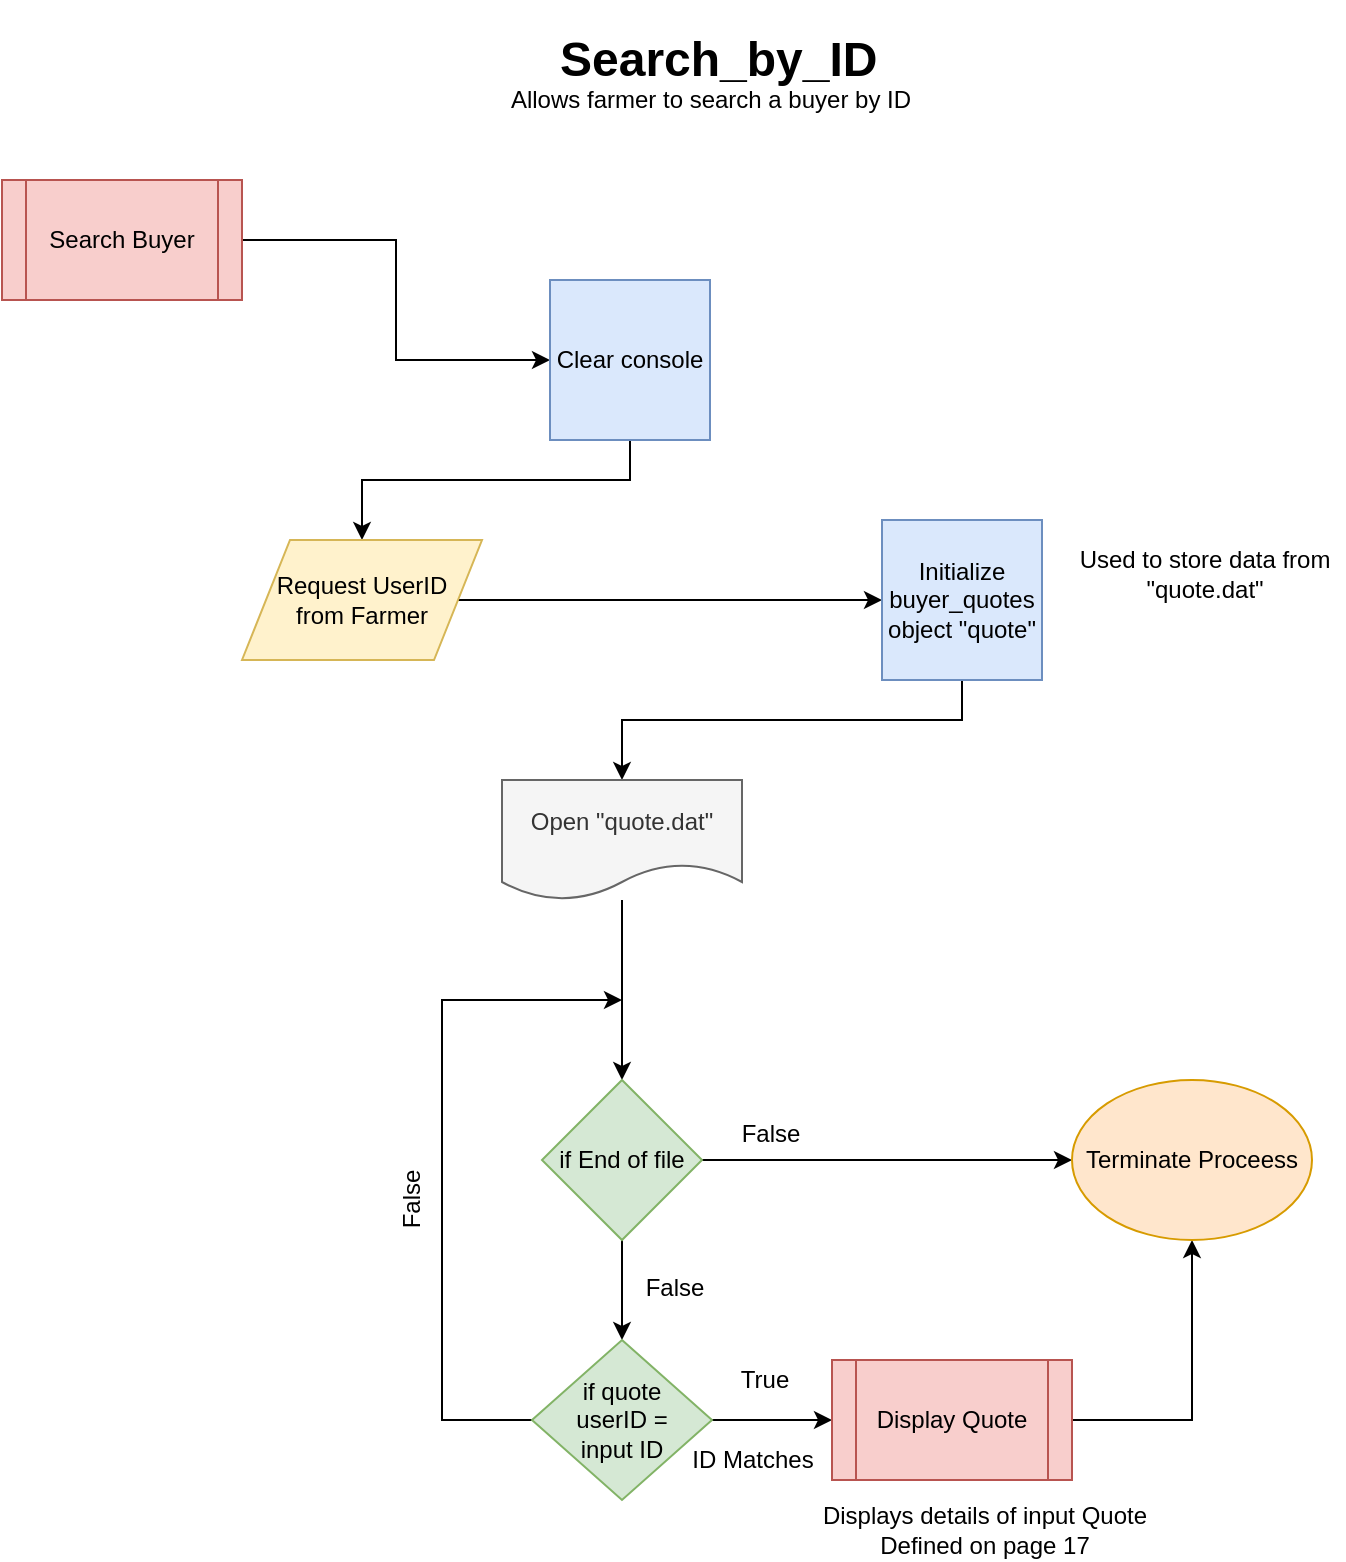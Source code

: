 <mxfile version="13.0.3" type="device"><diagram id="3dF_-Wv2x2gZ8MhzbS6M" name="Page-1"><mxGraphModel dx="1024" dy="592" grid="1" gridSize="10" guides="1" tooltips="1" connect="1" arrows="1" fold="1" page="1" pageScale="1" pageWidth="827" pageHeight="1169" math="0" shadow="0"><root><mxCell id="0"/><mxCell id="1" parent="0"/><mxCell id="OCchSFUTWS_ftcTwPR-S-5" style="edgeStyle=orthogonalEdgeStyle;rounded=0;orthogonalLoop=1;jettySize=auto;html=1;entryX=0;entryY=0.5;entryDx=0;entryDy=0;" parent="1" source="OCchSFUTWS_ftcTwPR-S-1" target="OCchSFUTWS_ftcTwPR-S-2" edge="1"><mxGeometry relative="1" as="geometry"/></mxCell><mxCell id="OCchSFUTWS_ftcTwPR-S-1" value="Search Buyer" style="shape=process;whiteSpace=wrap;html=1;backgroundOutline=1;fillColor=#f8cecc;strokeColor=#b85450;" parent="1" vertex="1"><mxGeometry x="60" y="100" width="120" height="60" as="geometry"/></mxCell><mxCell id="OCchSFUTWS_ftcTwPR-S-4" style="edgeStyle=orthogonalEdgeStyle;rounded=0;orthogonalLoop=1;jettySize=auto;html=1;" parent="1" source="OCchSFUTWS_ftcTwPR-S-2" target="OCchSFUTWS_ftcTwPR-S-3" edge="1"><mxGeometry relative="1" as="geometry"><Array as="points"><mxPoint x="374" y="250"/><mxPoint x="240" y="250"/></Array></mxGeometry></mxCell><mxCell id="OCchSFUTWS_ftcTwPR-S-2" value="Clear console" style="whiteSpace=wrap;html=1;aspect=fixed;fillColor=#dae8fc;strokeColor=#6c8ebf;" parent="1" vertex="1"><mxGeometry x="334" y="150" width="80" height="80" as="geometry"/></mxCell><mxCell id="OCchSFUTWS_ftcTwPR-S-8" style="edgeStyle=orthogonalEdgeStyle;rounded=0;orthogonalLoop=1;jettySize=auto;html=1;entryX=0;entryY=0.5;entryDx=0;entryDy=0;" parent="1" source="OCchSFUTWS_ftcTwPR-S-3" target="OCchSFUTWS_ftcTwPR-S-7" edge="1"><mxGeometry relative="1" as="geometry"/></mxCell><mxCell id="OCchSFUTWS_ftcTwPR-S-3" value="Request UserID from Farmer" style="shape=parallelogram;perimeter=parallelogramPerimeter;whiteSpace=wrap;html=1;spacingLeft=15;spacingRight=15;fillColor=#fff2cc;strokeColor=#d6b656;" parent="1" vertex="1"><mxGeometry x="180" y="280" width="120" height="60" as="geometry"/></mxCell><mxCell id="OCchSFUTWS_ftcTwPR-S-16" style="edgeStyle=orthogonalEdgeStyle;rounded=0;orthogonalLoop=1;jettySize=auto;html=1;entryX=0.5;entryY=0;entryDx=0;entryDy=0;" parent="1" source="OCchSFUTWS_ftcTwPR-S-7" target="OCchSFUTWS_ftcTwPR-S-9" edge="1"><mxGeometry relative="1" as="geometry"><Array as="points"><mxPoint x="540" y="370"/><mxPoint x="370" y="370"/></Array></mxGeometry></mxCell><mxCell id="OCchSFUTWS_ftcTwPR-S-7" value="Initialize buyer_quotes object &quot;quote&quot;" style="whiteSpace=wrap;html=1;aspect=fixed;fillColor=#dae8fc;strokeColor=#6c8ebf;" parent="1" vertex="1"><mxGeometry x="500" y="270" width="80" height="80" as="geometry"/></mxCell><mxCell id="OCchSFUTWS_ftcTwPR-S-15" style="edgeStyle=orthogonalEdgeStyle;rounded=0;orthogonalLoop=1;jettySize=auto;html=1;entryX=0.5;entryY=0;entryDx=0;entryDy=0;" parent="1" source="OCchSFUTWS_ftcTwPR-S-9" target="OCchSFUTWS_ftcTwPR-S-10" edge="1"><mxGeometry relative="1" as="geometry"/></mxCell><mxCell id="OCchSFUTWS_ftcTwPR-S-9" value="Open &quot;quote.dat&quot;" style="shape=document;whiteSpace=wrap;html=1;boundedLbl=1;fillColor=#f5f5f5;strokeColor=#666666;fontColor=#333333;" parent="1" vertex="1"><mxGeometry x="310" y="400" width="120" height="60" as="geometry"/></mxCell><mxCell id="OCchSFUTWS_ftcTwPR-S-17" value="" style="edgeStyle=orthogonalEdgeStyle;rounded=0;orthogonalLoop=1;jettySize=auto;html=1;" parent="1" source="OCchSFUTWS_ftcTwPR-S-10" target="OCchSFUTWS_ftcTwPR-S-12" edge="1"><mxGeometry relative="1" as="geometry"/></mxCell><mxCell id="OCchSFUTWS_ftcTwPR-S-19" style="edgeStyle=orthogonalEdgeStyle;rounded=0;orthogonalLoop=1;jettySize=auto;html=1;" parent="1" source="OCchSFUTWS_ftcTwPR-S-10" target="OCchSFUTWS_ftcTwPR-S-20" edge="1"><mxGeometry relative="1" as="geometry"><mxPoint x="610" y="590" as="targetPoint"/></mxGeometry></mxCell><mxCell id="OCchSFUTWS_ftcTwPR-S-10" value="if End of file" style="rhombus;whiteSpace=wrap;html=1;fillColor=#d5e8d4;strokeColor=#82b366;" parent="1" vertex="1"><mxGeometry x="330" y="550" width="80" height="80" as="geometry"/></mxCell><mxCell id="OCchSFUTWS_ftcTwPR-S-11" style="edgeStyle=orthogonalEdgeStyle;rounded=0;orthogonalLoop=1;jettySize=auto;html=1;" parent="1" source="OCchSFUTWS_ftcTwPR-S-12" edge="1"><mxGeometry relative="1" as="geometry"><mxPoint x="370" y="510" as="targetPoint"/><Array as="points"><mxPoint x="280" y="720"/><mxPoint x="280" y="510"/></Array></mxGeometry></mxCell><mxCell id="OCchSFUTWS_ftcTwPR-S-18" style="edgeStyle=orthogonalEdgeStyle;rounded=0;orthogonalLoop=1;jettySize=auto;html=1;entryX=0;entryY=0.5;entryDx=0;entryDy=0;" parent="1" source="OCchSFUTWS_ftcTwPR-S-12" target="OCchSFUTWS_ftcTwPR-S-14" edge="1"><mxGeometry relative="1" as="geometry"/></mxCell><mxCell id="OCchSFUTWS_ftcTwPR-S-12" value="if quote userID = input ID" style="rhombus;whiteSpace=wrap;html=1;strokeWidth=1;spacingLeft=15;spacingRight=15;fillColor=#d5e8d4;strokeColor=#82b366;" parent="1" vertex="1"><mxGeometry x="325" y="680" width="90" height="80" as="geometry"/></mxCell><mxCell id="6B2gG5L5syHmE_Ied9Jk-8" style="edgeStyle=orthogonalEdgeStyle;rounded=0;orthogonalLoop=1;jettySize=auto;html=1;entryX=0.5;entryY=1;entryDx=0;entryDy=0;" parent="1" source="OCchSFUTWS_ftcTwPR-S-14" target="OCchSFUTWS_ftcTwPR-S-20" edge="1"><mxGeometry relative="1" as="geometry"><Array as="points"><mxPoint x="655" y="720"/></Array></mxGeometry></mxCell><mxCell id="OCchSFUTWS_ftcTwPR-S-14" value="Display Quote" style="shape=process;whiteSpace=wrap;html=1;backgroundOutline=1;strokeWidth=1;fillColor=#f8cecc;strokeColor=#b85450;" parent="1" vertex="1"><mxGeometry x="475" y="690" width="120" height="60" as="geometry"/></mxCell><mxCell id="OCchSFUTWS_ftcTwPR-S-20" value="Terminate Proceess" style="ellipse;whiteSpace=wrap;html=1;fillColor=#ffe6cc;strokeColor=#d79b00;" parent="1" vertex="1"><mxGeometry x="595" y="550" width="120" height="80" as="geometry"/></mxCell><mxCell id="6B2gG5L5syHmE_Ied9Jk-1" value="&lt;h1&gt;Search_by_ID&lt;/h1&gt;" style="text;html=1;strokeColor=none;fillColor=none;spacing=5;spacingTop=-20;whiteSpace=wrap;overflow=hidden;rounded=0;" parent="1" vertex="1"><mxGeometry x="334" y="20" width="190" height="40" as="geometry"/></mxCell><mxCell id="6B2gG5L5syHmE_Ied9Jk-2" value="Allows farmer to search a buyer by ID" style="text;html=1;align=center;verticalAlign=middle;resizable=0;points=[];autosize=1;" parent="1" vertex="1"><mxGeometry x="304" y="50" width="220" height="20" as="geometry"/></mxCell><mxCell id="6B2gG5L5syHmE_Ied9Jk-3" value="False" style="text;html=1;align=center;verticalAlign=middle;resizable=0;points=[];autosize=1;" parent="1" vertex="1"><mxGeometry x="371" y="644" width="50" height="20" as="geometry"/></mxCell><mxCell id="6B2gG5L5syHmE_Ied9Jk-5" value="ID Matches" style="text;html=1;align=center;verticalAlign=middle;resizable=0;points=[];autosize=1;" parent="1" vertex="1"><mxGeometry x="395" y="730" width="80" height="20" as="geometry"/></mxCell><mxCell id="6B2gG5L5syHmE_Ied9Jk-6" value="True" style="text;html=1;align=center;verticalAlign=middle;resizable=0;points=[];autosize=1;" parent="1" vertex="1"><mxGeometry x="421" y="690" width="40" height="20" as="geometry"/></mxCell><mxCell id="6B2gG5L5syHmE_Ied9Jk-7" value="False" style="text;html=1;align=center;verticalAlign=middle;resizable=0;points=[];autosize=1;" parent="1" vertex="1"><mxGeometry x="419" y="567" width="50" height="20" as="geometry"/></mxCell><mxCell id="6B2gG5L5syHmE_Ied9Jk-9" value="False" style="text;html=1;align=center;verticalAlign=middle;resizable=0;points=[];autosize=1;rotation=270;" parent="1" vertex="1"><mxGeometry x="240" y="600" width="50" height="20" as="geometry"/></mxCell><mxCell id="j8WUeI2EoM0aCltdrBDS-1" value="Used to store data from &lt;br&gt;&quot;quote.dat&quot;" style="text;html=1;align=center;verticalAlign=middle;resizable=0;points=[];autosize=1;" vertex="1" parent="1"><mxGeometry x="591" y="282" width="140" height="30" as="geometry"/></mxCell><mxCell id="j8WUeI2EoM0aCltdrBDS-2" value="Displays details of input Quote&lt;br&gt;Defined on page 17" style="text;html=1;align=center;verticalAlign=middle;resizable=0;points=[];autosize=1;" vertex="1" parent="1"><mxGeometry x="461" y="760" width="180" height="30" as="geometry"/></mxCell></root></mxGraphModel></diagram></mxfile>